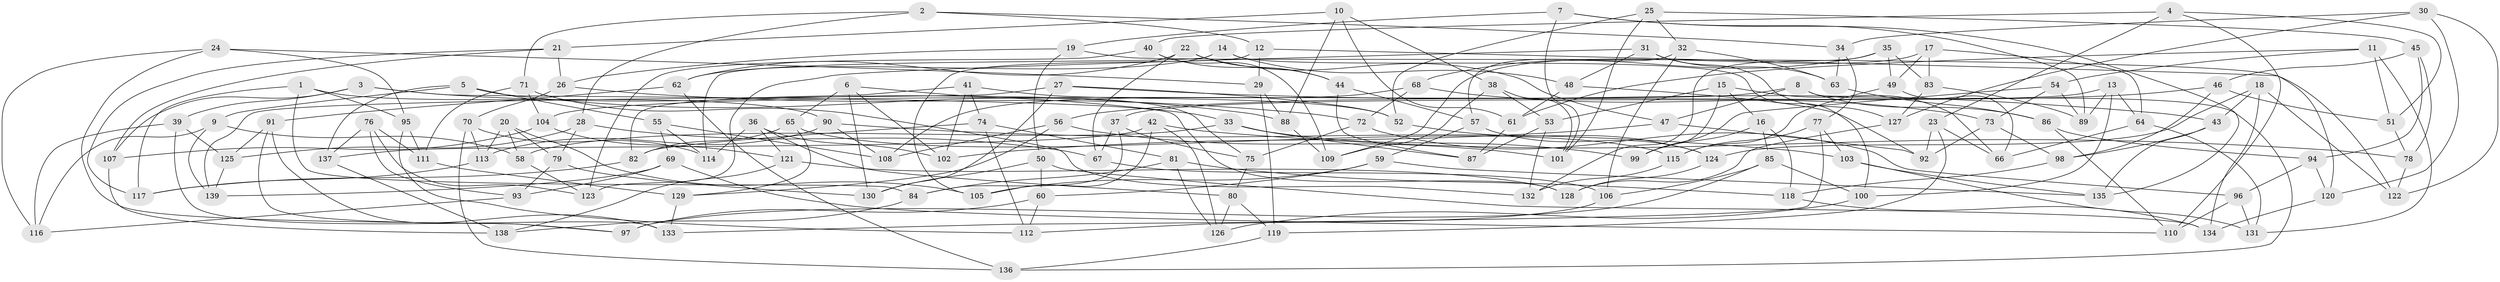 // Generated by graph-tools (version 1.1) at 2025/37/03/09/25 02:37:54]
// undirected, 139 vertices, 278 edges
graph export_dot {
graph [start="1"]
  node [color=gray90,style=filled];
  1;
  2;
  3;
  4;
  5;
  6;
  7;
  8;
  9;
  10;
  11;
  12;
  13;
  14;
  15;
  16;
  17;
  18;
  19;
  20;
  21;
  22;
  23;
  24;
  25;
  26;
  27;
  28;
  29;
  30;
  31;
  32;
  33;
  34;
  35;
  36;
  37;
  38;
  39;
  40;
  41;
  42;
  43;
  44;
  45;
  46;
  47;
  48;
  49;
  50;
  51;
  52;
  53;
  54;
  55;
  56;
  57;
  58;
  59;
  60;
  61;
  62;
  63;
  64;
  65;
  66;
  67;
  68;
  69;
  70;
  71;
  72;
  73;
  74;
  75;
  76;
  77;
  78;
  79;
  80;
  81;
  82;
  83;
  84;
  85;
  86;
  87;
  88;
  89;
  90;
  91;
  92;
  93;
  94;
  95;
  96;
  97;
  98;
  99;
  100;
  101;
  102;
  103;
  104;
  105;
  106;
  107;
  108;
  109;
  110;
  111;
  112;
  113;
  114;
  115;
  116;
  117;
  118;
  119;
  120;
  121;
  122;
  123;
  124;
  125;
  126;
  127;
  128;
  129;
  130;
  131;
  132;
  133;
  134;
  135;
  136;
  137;
  138;
  139;
  1 -- 90;
  1 -- 95;
  1 -- 84;
  1 -- 117;
  2 -- 34;
  2 -- 28;
  2 -- 71;
  2 -- 12;
  3 -- 39;
  3 -- 128;
  3 -- 107;
  3 -- 33;
  4 -- 51;
  4 -- 40;
  4 -- 23;
  4 -- 110;
  5 -- 55;
  5 -- 88;
  5 -- 137;
  5 -- 9;
  6 -- 75;
  6 -- 65;
  6 -- 130;
  6 -- 102;
  7 -- 135;
  7 -- 19;
  7 -- 101;
  7 -- 89;
  8 -- 136;
  8 -- 86;
  8 -- 47;
  8 -- 104;
  9 -- 116;
  9 -- 139;
  9 -- 58;
  10 -- 61;
  10 -- 38;
  10 -- 88;
  10 -- 21;
  11 -- 131;
  11 -- 54;
  11 -- 61;
  11 -- 51;
  12 -- 29;
  12 -- 120;
  12 -- 105;
  13 -- 100;
  13 -- 89;
  13 -- 37;
  13 -- 64;
  14 -- 114;
  14 -- 48;
  14 -- 62;
  14 -- 100;
  15 -- 53;
  15 -- 99;
  15 -- 66;
  15 -- 16;
  16 -- 99;
  16 -- 85;
  16 -- 118;
  17 -- 64;
  17 -- 109;
  17 -- 83;
  17 -- 49;
  18 -- 122;
  18 -- 124;
  18 -- 134;
  18 -- 43;
  19 -- 26;
  19 -- 122;
  19 -- 50;
  20 -- 79;
  20 -- 58;
  20 -- 113;
  20 -- 105;
  21 -- 107;
  21 -- 26;
  21 -- 117;
  22 -- 62;
  22 -- 67;
  22 -- 47;
  22 -- 44;
  23 -- 66;
  23 -- 92;
  23 -- 119;
  24 -- 29;
  24 -- 97;
  24 -- 95;
  24 -- 116;
  25 -- 45;
  25 -- 52;
  25 -- 32;
  25 -- 101;
  26 -- 70;
  26 -- 72;
  27 -- 139;
  27 -- 130;
  27 -- 52;
  27 -- 43;
  28 -- 125;
  28 -- 79;
  28 -- 67;
  29 -- 119;
  29 -- 88;
  30 -- 120;
  30 -- 34;
  30 -- 122;
  30 -- 127;
  31 -- 48;
  31 -- 127;
  31 -- 123;
  31 -- 63;
  32 -- 63;
  32 -- 57;
  32 -- 106;
  33 -- 99;
  33 -- 58;
  33 -- 87;
  34 -- 63;
  34 -- 77;
  35 -- 49;
  35 -- 68;
  35 -- 83;
  35 -- 132;
  36 -- 121;
  36 -- 80;
  36 -- 102;
  36 -- 114;
  37 -- 84;
  37 -- 67;
  37 -- 75;
  38 -- 109;
  38 -- 53;
  38 -- 101;
  39 -- 133;
  39 -- 116;
  39 -- 125;
  40 -- 123;
  40 -- 109;
  40 -- 44;
  41 -- 82;
  41 -- 74;
  41 -- 52;
  41 -- 102;
  42 -- 137;
  42 -- 78;
  42 -- 105;
  42 -- 126;
  43 -- 135;
  43 -- 98;
  44 -- 57;
  44 -- 87;
  45 -- 78;
  45 -- 46;
  45 -- 94;
  46 -- 56;
  46 -- 51;
  46 -- 98;
  47 -- 102;
  47 -- 92;
  48 -- 61;
  48 -- 92;
  49 -- 66;
  49 -- 115;
  50 -- 60;
  50 -- 134;
  50 -- 130;
  51 -- 78;
  52 -- 124;
  53 -- 132;
  53 -- 87;
  54 -- 89;
  54 -- 73;
  54 -- 99;
  55 -- 69;
  55 -- 114;
  55 -- 108;
  56 -- 101;
  56 -- 108;
  56 -- 129;
  57 -- 124;
  57 -- 59;
  58 -- 123;
  59 -- 135;
  59 -- 105;
  59 -- 60;
  60 -- 112;
  60 -- 97;
  61 -- 87;
  62 -- 136;
  62 -- 91;
  63 -- 86;
  64 -- 131;
  64 -- 66;
  65 -- 82;
  65 -- 129;
  65 -- 115;
  67 -- 106;
  68 -- 72;
  68 -- 108;
  68 -- 73;
  69 -- 139;
  69 -- 93;
  69 -- 110;
  70 -- 136;
  70 -- 113;
  70 -- 114;
  71 -- 111;
  71 -- 132;
  71 -- 104;
  72 -- 96;
  72 -- 75;
  73 -- 98;
  73 -- 92;
  74 -- 82;
  74 -- 112;
  74 -- 81;
  75 -- 80;
  76 -- 111;
  76 -- 137;
  76 -- 123;
  76 -- 93;
  77 -- 115;
  77 -- 103;
  77 -- 133;
  78 -- 122;
  79 -- 93;
  79 -- 130;
  80 -- 119;
  80 -- 126;
  81 -- 84;
  81 -- 118;
  81 -- 126;
  82 -- 117;
  83 -- 127;
  83 -- 89;
  84 -- 138;
  85 -- 100;
  85 -- 106;
  85 -- 97;
  86 -- 110;
  86 -- 94;
  88 -- 109;
  90 -- 103;
  90 -- 108;
  90 -- 113;
  91 -- 97;
  91 -- 133;
  91 -- 125;
  93 -- 116;
  94 -- 96;
  94 -- 120;
  95 -- 111;
  95 -- 112;
  96 -- 110;
  96 -- 131;
  98 -- 118;
  100 -- 126;
  103 -- 135;
  103 -- 131;
  104 -- 107;
  104 -- 121;
  106 -- 112;
  107 -- 138;
  111 -- 129;
  113 -- 117;
  115 -- 132;
  118 -- 134;
  119 -- 136;
  120 -- 134;
  121 -- 128;
  121 -- 138;
  124 -- 128;
  125 -- 139;
  127 -- 128;
  129 -- 133;
  137 -- 138;
}
